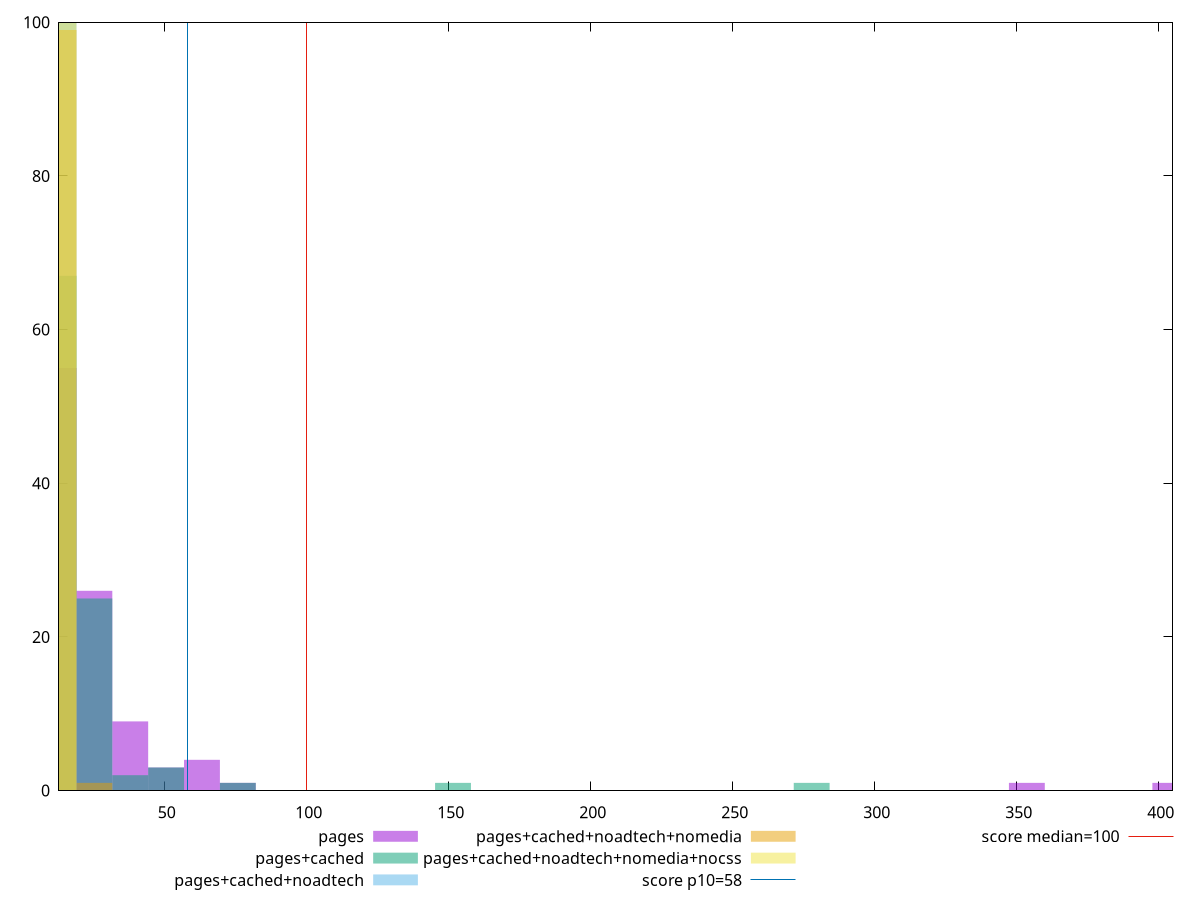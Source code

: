 reset

$pages <<EOF
353.5294955216639 1
404.0337091676159 1
50.504213645951985 3
37.87816023446399 9
25.252106822975993 26
63.13026705743998 4
12.626053411487996 55
75.75632046892798 1
EOF

$pagesCached <<EOF
277.7731750527359 1
12.626053411487996 67
25.252106822975993 25
75.75632046892798 1
50.504213645951985 3
37.87816023446399 2
151.51264093785596 1
EOF

$pagesCachedNoadtech <<EOF
12.626053411487996 100
EOF

$pagesCachedNoadtechNomedia <<EOF
12.626053411487996 99
25.252106822975993 1
EOF

$pagesCachedNoadtechNomediaNocss <<EOF
12.626053411487996 100
EOF

set key outside below
set boxwidth 12.626053411487996
set xrange [12.8:404.7999999999986]
set yrange [0:100]
set trange [0:100]
set style fill transparent solid 0.5 noborder

set parametric
set terminal svg size 640, 530 enhanced background rgb 'white'
set output "report_00026_2021-02-22T21:38:55.199Z/estimated-input-latency/comparison/histogram/all_raw.svg"

plot $pages title "pages" with boxes, \
     $pagesCached title "pages+cached" with boxes, \
     $pagesCachedNoadtech title "pages+cached+noadtech" with boxes, \
     $pagesCachedNoadtechNomedia title "pages+cached+noadtech+nomedia" with boxes, \
     $pagesCachedNoadtechNomediaNocss title "pages+cached+noadtech+nomedia+nocss" with boxes, \
     58,t title "score p10=58", \
     100,t title "score median=100"

reset
